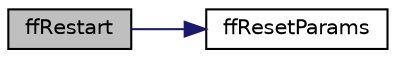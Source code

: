 digraph "ffRestart"
{
 // INTERACTIVE_SVG=YES
 // LATEX_PDF_SIZE
  edge [fontname="Helvetica",fontsize="10",labelfontname="Helvetica",labelfontsize="10"];
  node [fontname="Helvetica",fontsize="10",shape=record];
  rankdir="LR";
  Node3 [label="ffRestart",height=0.2,width=0.4,color="black", fillcolor="grey75", style="filled", fontcolor="black",tooltip=" "];
  Node3 -> Node4 [color="midnightblue",fontsize="10",style="solid",fontname="Helvetica"];
  Node4 [label="ffResetParams",height=0.2,width=0.4,color="black", fillcolor="white", style="filled",URL="$feed__forward_8cpp.html#ab04bccdcaf0e6c04e6d1b40b8123b6cc",tooltip=" "];
}
